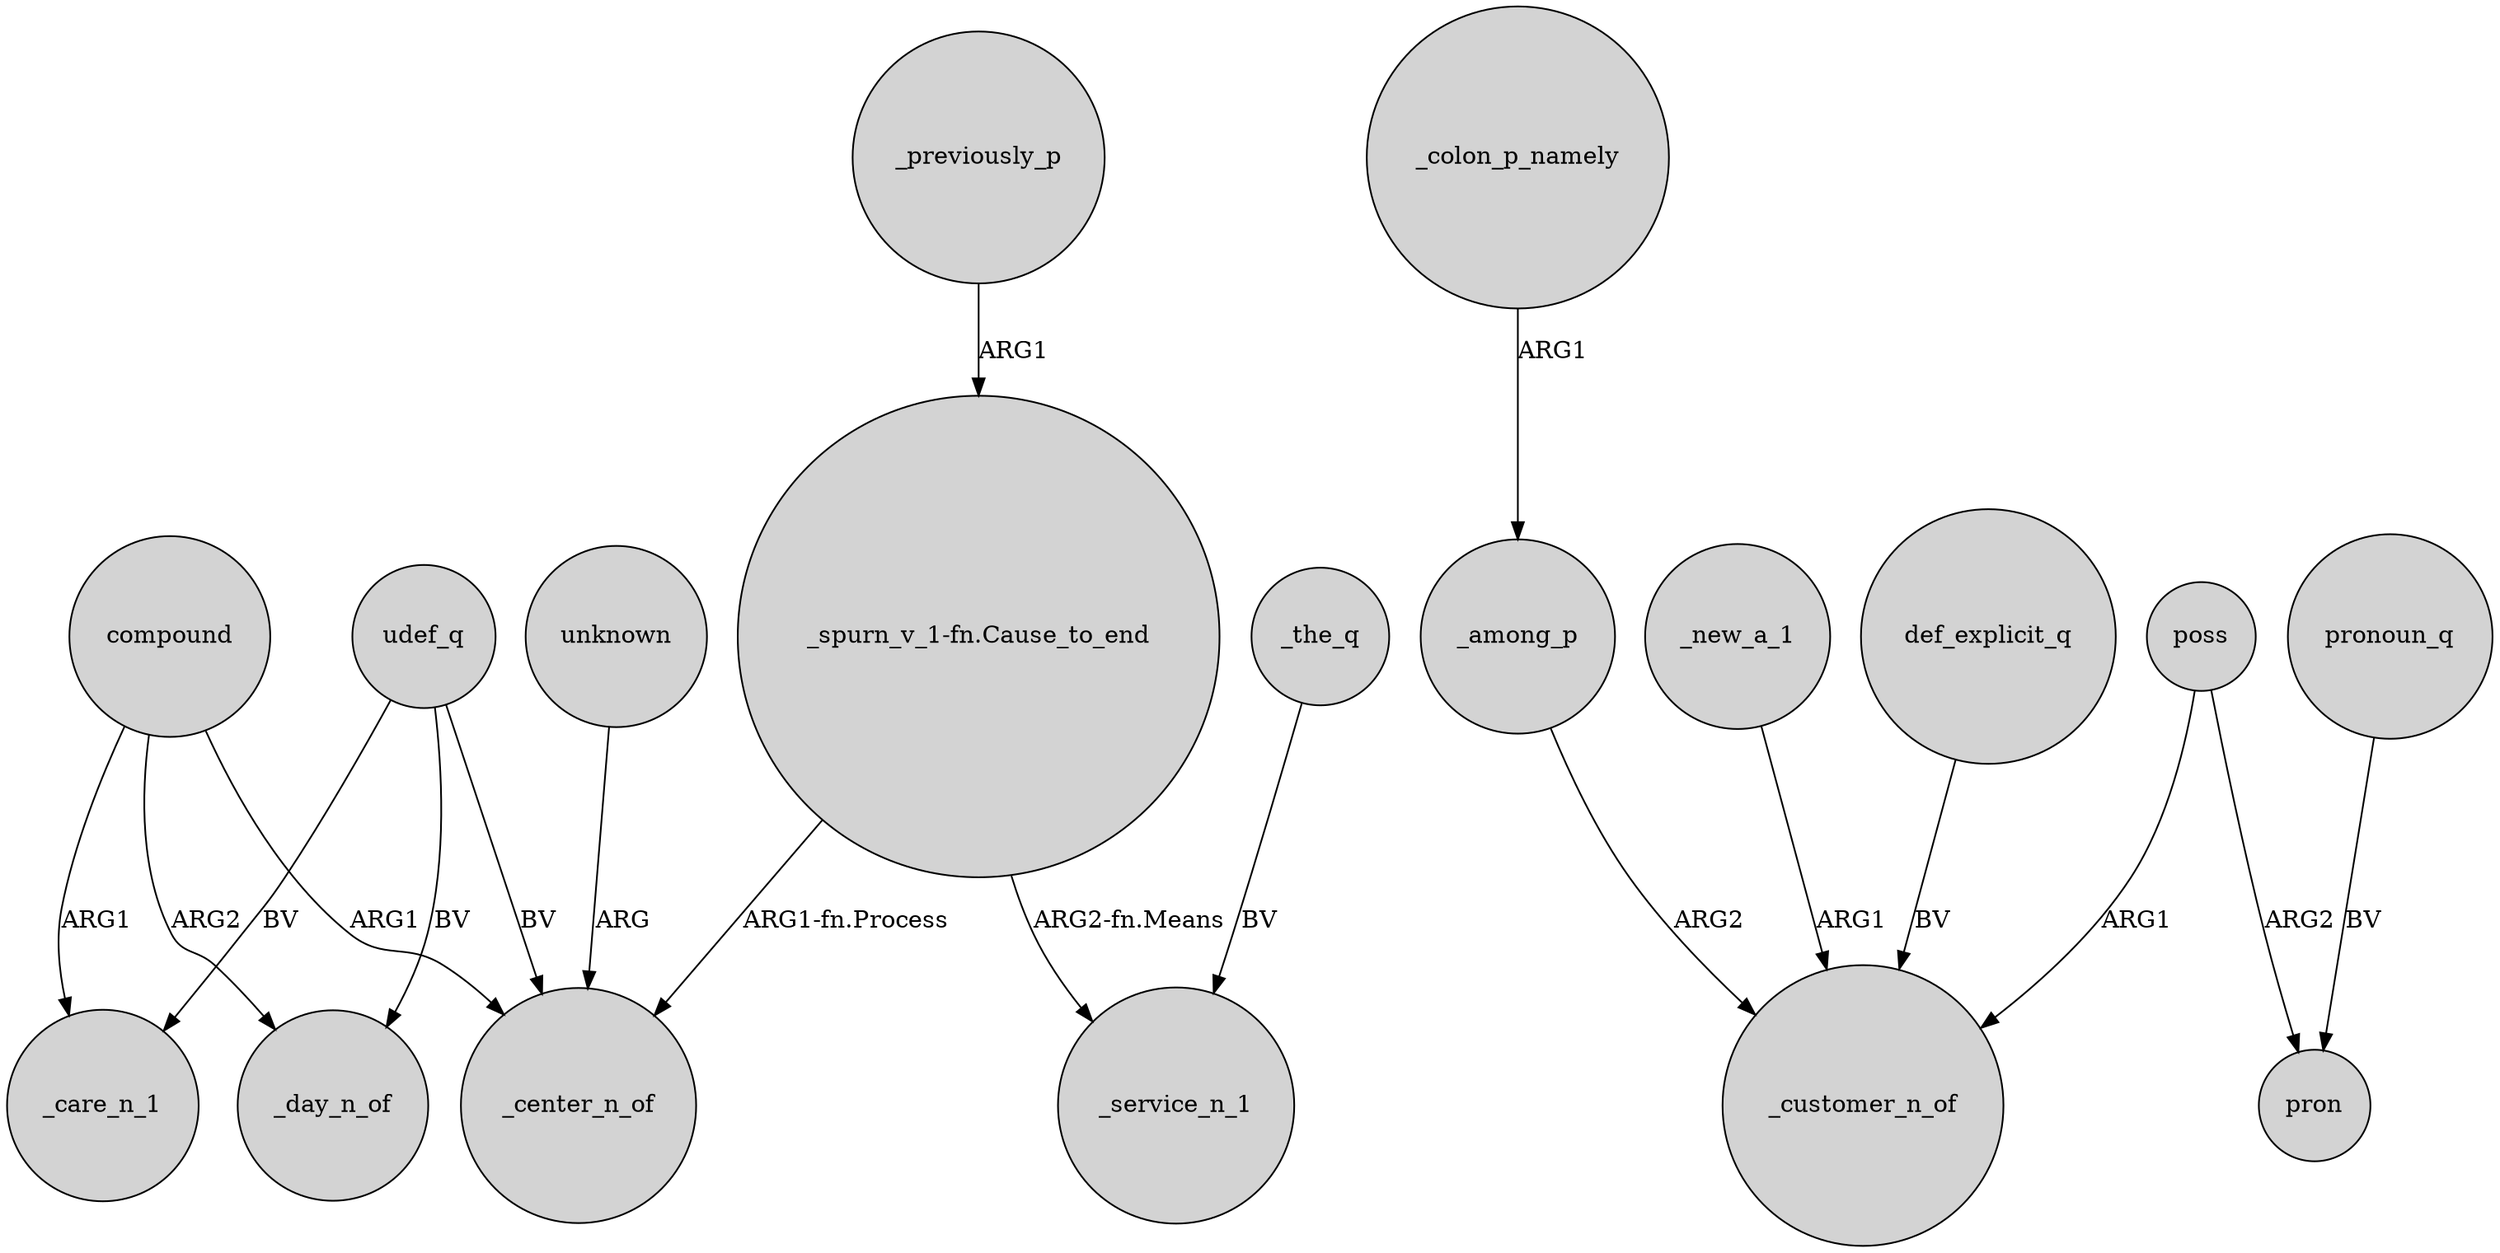 digraph {
	node [shape=circle style=filled]
	compound -> _care_n_1 [label=ARG1]
	poss -> _customer_n_of [label=ARG1]
	_previously_p -> "_spurn_v_1-fn.Cause_to_end" [label=ARG1]
	unknown -> _center_n_of [label=ARG]
	udef_q -> _center_n_of [label=BV]
	"_spurn_v_1-fn.Cause_to_end" -> _center_n_of [label="ARG1-fn.Process"]
	compound -> _day_n_of [label=ARG2]
	_colon_p_namely -> _among_p [label=ARG1]
	_new_a_1 -> _customer_n_of [label=ARG1]
	compound -> _center_n_of [label=ARG1]
	def_explicit_q -> _customer_n_of [label=BV]
	_the_q -> _service_n_1 [label=BV]
	_among_p -> _customer_n_of [label=ARG2]
	"_spurn_v_1-fn.Cause_to_end" -> _service_n_1 [label="ARG2-fn.Means"]
	pronoun_q -> pron [label=BV]
	udef_q -> _day_n_of [label=BV]
	udef_q -> _care_n_1 [label=BV]
	poss -> pron [label=ARG2]
}
